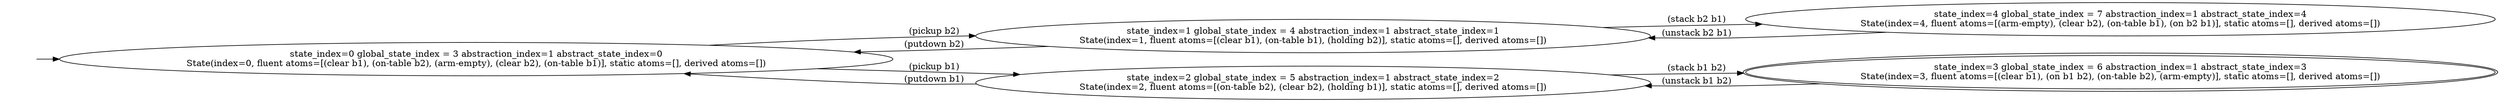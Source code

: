 digraph {
rankdir="LR"
s0[label="state_index=0 global_state_index = 3 abstraction_index=1 abstract_state_index=0
State(index=0, fluent atoms=[(clear b1), (on-table b2), (arm-empty), (clear b2), (on-table b1)], static atoms=[], derived atoms=[])
"]
s1[label="state_index=1 global_state_index = 4 abstraction_index=1 abstract_state_index=1
State(index=1, fluent atoms=[(clear b1), (on-table b1), (holding b2)], static atoms=[], derived atoms=[])
"]
s2[label="state_index=2 global_state_index = 5 abstraction_index=1 abstract_state_index=2
State(index=2, fluent atoms=[(on-table b2), (clear b2), (holding b1)], static atoms=[], derived atoms=[])
"]
s3[peripheries=2,label="state_index=3 global_state_index = 6 abstraction_index=1 abstract_state_index=3
State(index=3, fluent atoms=[(clear b1), (on b1 b2), (on-table b2), (arm-empty)], static atoms=[], derived atoms=[])
"]
s4[label="state_index=4 global_state_index = 7 abstraction_index=1 abstract_state_index=4
State(index=4, fluent atoms=[(arm-empty), (clear b2), (on-table b1), (on b2 b1)], static atoms=[], derived atoms=[])
"]
Dangling [ label = "", style = invis ]
{ rank = same; Dangling }
Dangling -> s0
{ rank = same; s4}
{ rank = same; s1}
{ rank = same; s0}
{ rank = same; s2}
{ rank = same; s3}
s0->s1 [label="(pickup b2)
"]
s0->s2 [label="(pickup b1)
"]
s1->s0 [label="(putdown b2)
"]
s1->s4 [label="(stack b2 b1)
"]
s2->s0 [label="(putdown b1)
"]
s2->s3 [label="(stack b1 b2)
"]
s3->s2 [label="(unstack b1 b2)
"]
s4->s1 [label="(unstack b2 b1)
"]
}
